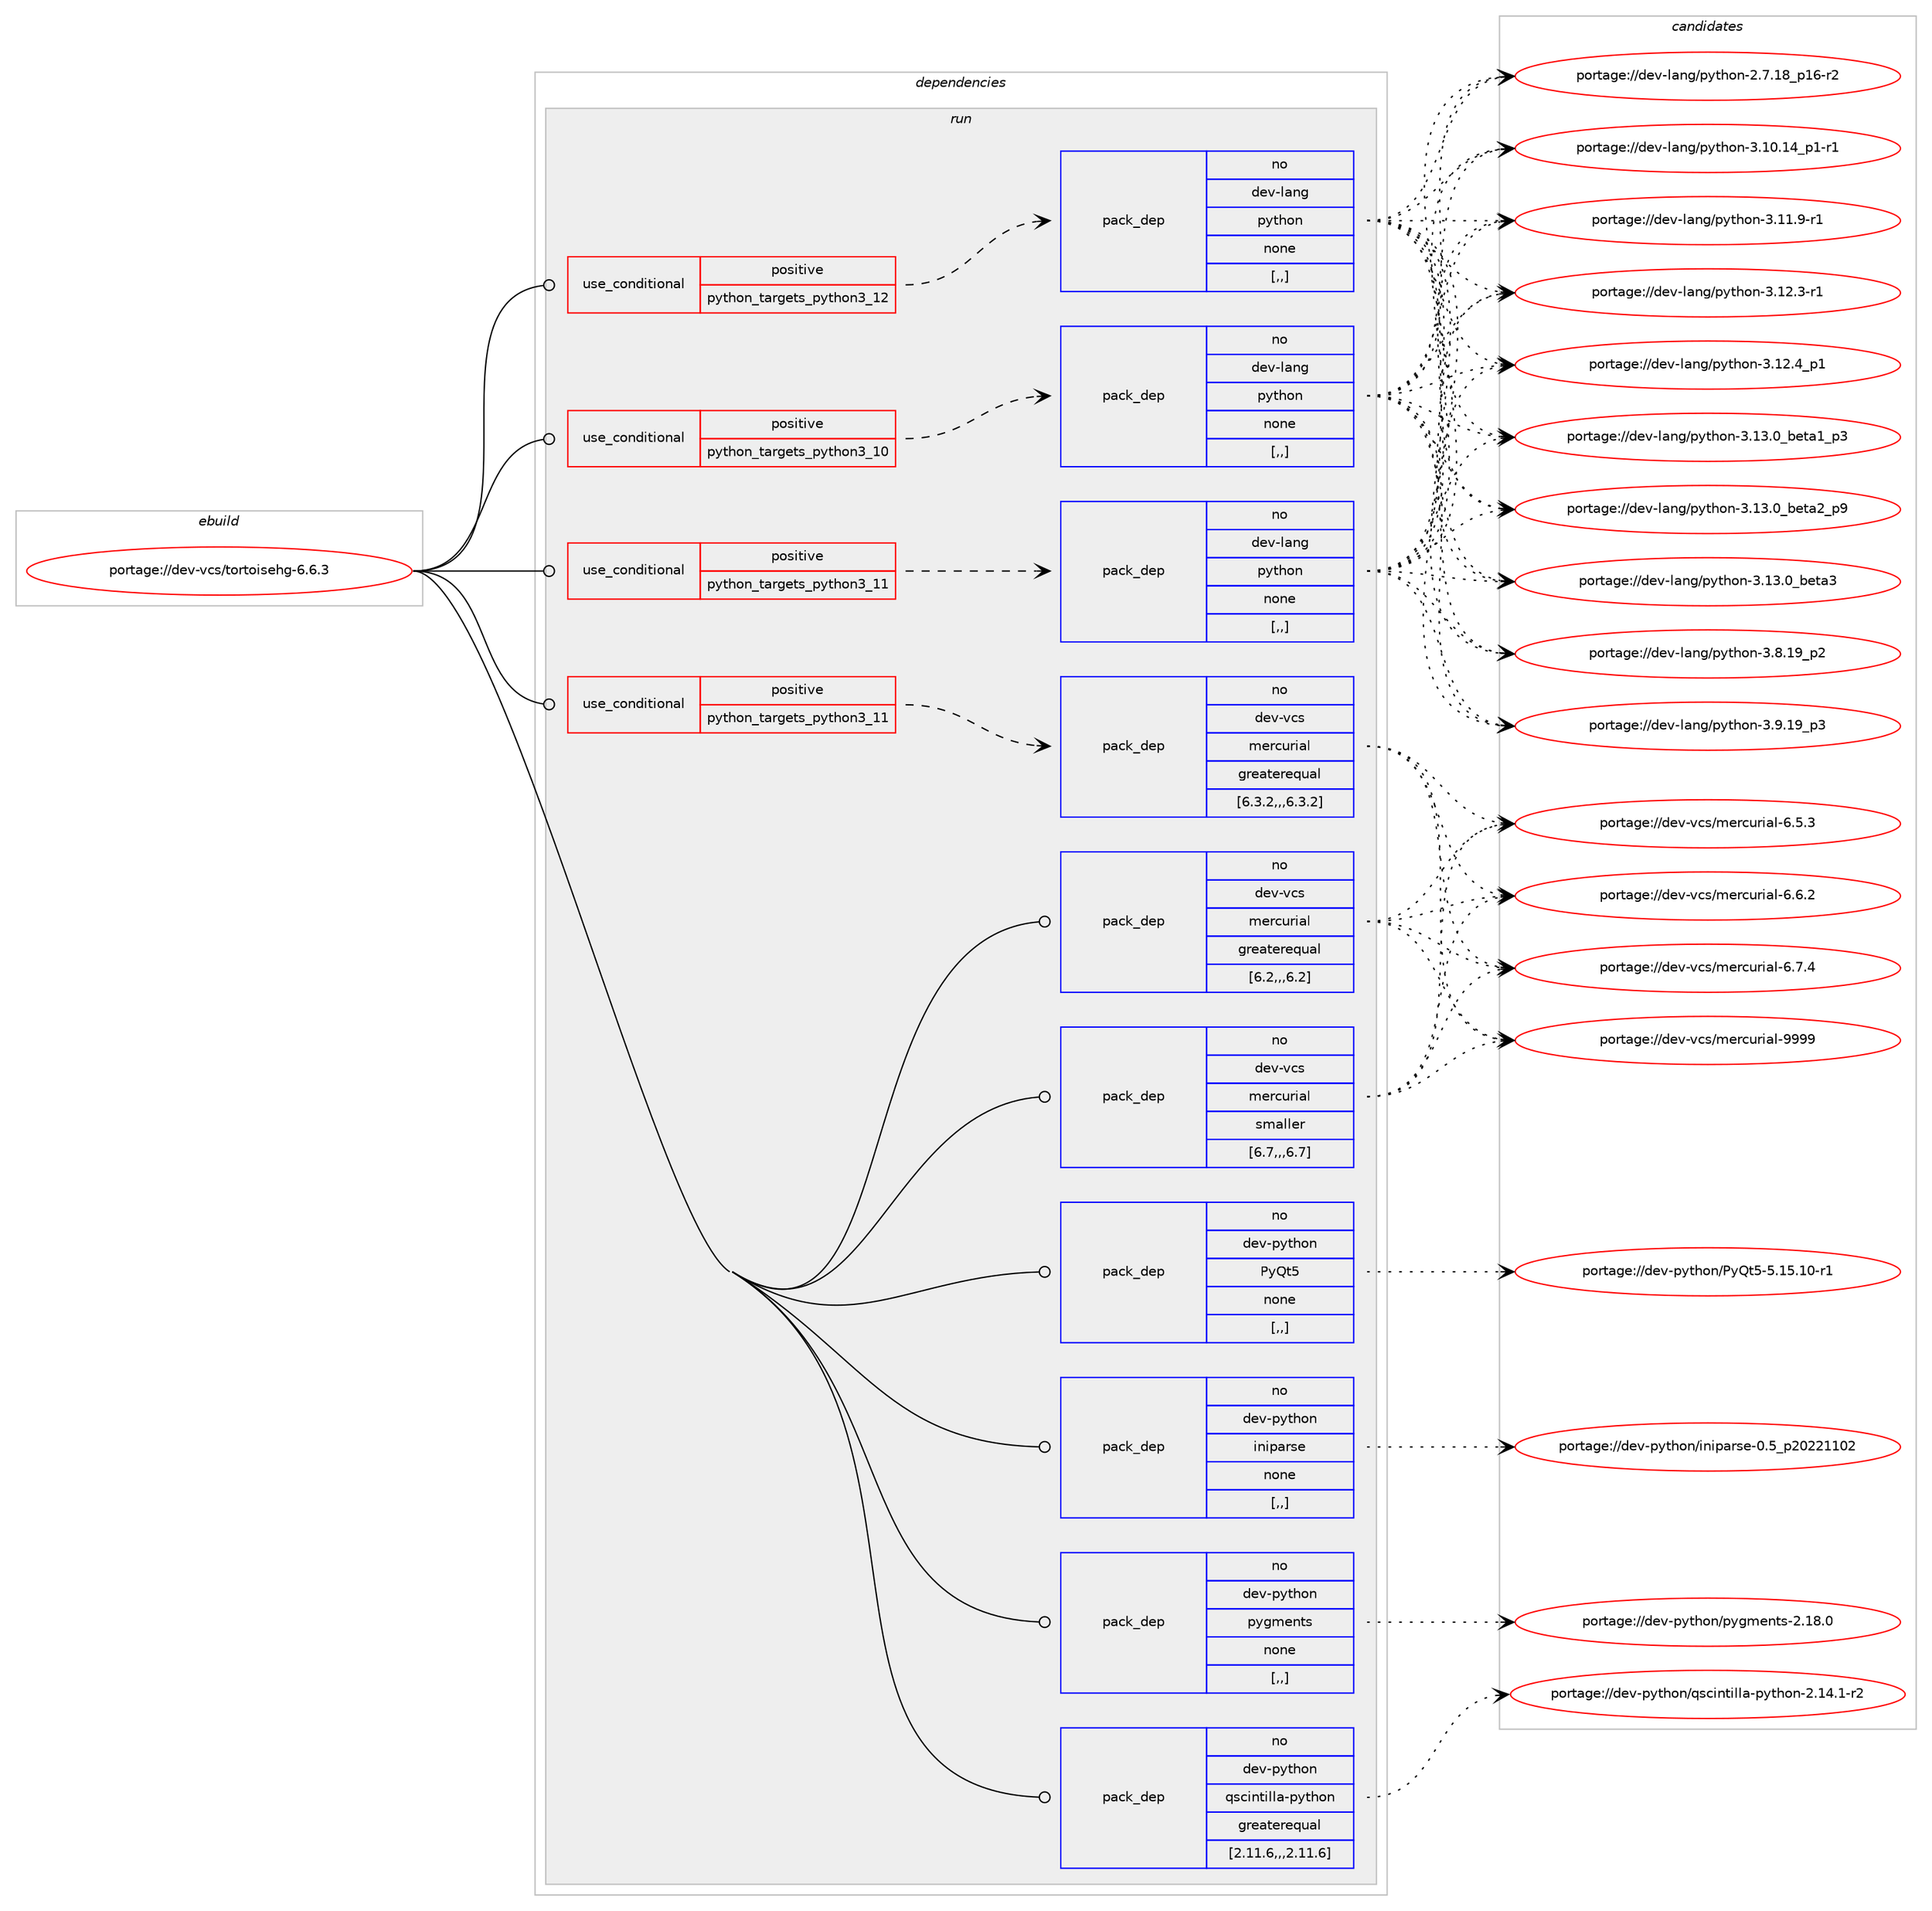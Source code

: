 digraph prolog {

# *************
# Graph options
# *************

newrank=true;
concentrate=true;
compound=true;
graph [rankdir=LR,fontname=Helvetica,fontsize=10,ranksep=1.5];#, ranksep=2.5, nodesep=0.2];
edge  [arrowhead=vee];
node  [fontname=Helvetica,fontsize=10];

# **********
# The ebuild
# **********

subgraph cluster_leftcol {
color=gray;
rank=same;
label=<<i>ebuild</i>>;
id [label="portage://dev-vcs/tortoisehg-6.6.3", color=red, width=4, href="../dev-vcs/tortoisehg-6.6.3.svg"];
}

# ****************
# The dependencies
# ****************

subgraph cluster_midcol {
color=gray;
label=<<i>dependencies</i>>;
subgraph cluster_compile {
fillcolor="#eeeeee";
style=filled;
label=<<i>compile</i>>;
}
subgraph cluster_compileandrun {
fillcolor="#eeeeee";
style=filled;
label=<<i>compile and run</i>>;
}
subgraph cluster_run {
fillcolor="#eeeeee";
style=filled;
label=<<i>run</i>>;
subgraph cond61280 {
dependency218842 [label=<<TABLE BORDER="0" CELLBORDER="1" CELLSPACING="0" CELLPADDING="4"><TR><TD ROWSPAN="3" CELLPADDING="10">use_conditional</TD></TR><TR><TD>positive</TD></TR><TR><TD>python_targets_python3_10</TD></TR></TABLE>>, shape=none, color=red];
subgraph pack156108 {
dependency218843 [label=<<TABLE BORDER="0" CELLBORDER="1" CELLSPACING="0" CELLPADDING="4" WIDTH="220"><TR><TD ROWSPAN="6" CELLPADDING="30">pack_dep</TD></TR><TR><TD WIDTH="110">no</TD></TR><TR><TD>dev-lang</TD></TR><TR><TD>python</TD></TR><TR><TD>none</TD></TR><TR><TD>[,,]</TD></TR></TABLE>>, shape=none, color=blue];
}
dependency218842:e -> dependency218843:w [weight=20,style="dashed",arrowhead="vee"];
}
id:e -> dependency218842:w [weight=20,style="solid",arrowhead="odot"];
subgraph cond61281 {
dependency218844 [label=<<TABLE BORDER="0" CELLBORDER="1" CELLSPACING="0" CELLPADDING="4"><TR><TD ROWSPAN="3" CELLPADDING="10">use_conditional</TD></TR><TR><TD>positive</TD></TR><TR><TD>python_targets_python3_11</TD></TR></TABLE>>, shape=none, color=red];
subgraph pack156109 {
dependency218845 [label=<<TABLE BORDER="0" CELLBORDER="1" CELLSPACING="0" CELLPADDING="4" WIDTH="220"><TR><TD ROWSPAN="6" CELLPADDING="30">pack_dep</TD></TR><TR><TD WIDTH="110">no</TD></TR><TR><TD>dev-lang</TD></TR><TR><TD>python</TD></TR><TR><TD>none</TD></TR><TR><TD>[,,]</TD></TR></TABLE>>, shape=none, color=blue];
}
dependency218844:e -> dependency218845:w [weight=20,style="dashed",arrowhead="vee"];
}
id:e -> dependency218844:w [weight=20,style="solid",arrowhead="odot"];
subgraph cond61282 {
dependency218846 [label=<<TABLE BORDER="0" CELLBORDER="1" CELLSPACING="0" CELLPADDING="4"><TR><TD ROWSPAN="3" CELLPADDING="10">use_conditional</TD></TR><TR><TD>positive</TD></TR><TR><TD>python_targets_python3_11</TD></TR></TABLE>>, shape=none, color=red];
subgraph pack156110 {
dependency218847 [label=<<TABLE BORDER="0" CELLBORDER="1" CELLSPACING="0" CELLPADDING="4" WIDTH="220"><TR><TD ROWSPAN="6" CELLPADDING="30">pack_dep</TD></TR><TR><TD WIDTH="110">no</TD></TR><TR><TD>dev-vcs</TD></TR><TR><TD>mercurial</TD></TR><TR><TD>greaterequal</TD></TR><TR><TD>[6.3.2,,,6.3.2]</TD></TR></TABLE>>, shape=none, color=blue];
}
dependency218846:e -> dependency218847:w [weight=20,style="dashed",arrowhead="vee"];
}
id:e -> dependency218846:w [weight=20,style="solid",arrowhead="odot"];
subgraph cond61283 {
dependency218848 [label=<<TABLE BORDER="0" CELLBORDER="1" CELLSPACING="0" CELLPADDING="4"><TR><TD ROWSPAN="3" CELLPADDING="10">use_conditional</TD></TR><TR><TD>positive</TD></TR><TR><TD>python_targets_python3_12</TD></TR></TABLE>>, shape=none, color=red];
subgraph pack156111 {
dependency218849 [label=<<TABLE BORDER="0" CELLBORDER="1" CELLSPACING="0" CELLPADDING="4" WIDTH="220"><TR><TD ROWSPAN="6" CELLPADDING="30">pack_dep</TD></TR><TR><TD WIDTH="110">no</TD></TR><TR><TD>dev-lang</TD></TR><TR><TD>python</TD></TR><TR><TD>none</TD></TR><TR><TD>[,,]</TD></TR></TABLE>>, shape=none, color=blue];
}
dependency218848:e -> dependency218849:w [weight=20,style="dashed",arrowhead="vee"];
}
id:e -> dependency218848:w [weight=20,style="solid",arrowhead="odot"];
subgraph pack156112 {
dependency218850 [label=<<TABLE BORDER="0" CELLBORDER="1" CELLSPACING="0" CELLPADDING="4" WIDTH="220"><TR><TD ROWSPAN="6" CELLPADDING="30">pack_dep</TD></TR><TR><TD WIDTH="110">no</TD></TR><TR><TD>dev-python</TD></TR><TR><TD>PyQt5</TD></TR><TR><TD>none</TD></TR><TR><TD>[,,]</TD></TR></TABLE>>, shape=none, color=blue];
}
id:e -> dependency218850:w [weight=20,style="solid",arrowhead="odot"];
subgraph pack156113 {
dependency218851 [label=<<TABLE BORDER="0" CELLBORDER="1" CELLSPACING="0" CELLPADDING="4" WIDTH="220"><TR><TD ROWSPAN="6" CELLPADDING="30">pack_dep</TD></TR><TR><TD WIDTH="110">no</TD></TR><TR><TD>dev-python</TD></TR><TR><TD>iniparse</TD></TR><TR><TD>none</TD></TR><TR><TD>[,,]</TD></TR></TABLE>>, shape=none, color=blue];
}
id:e -> dependency218851:w [weight=20,style="solid",arrowhead="odot"];
subgraph pack156114 {
dependency218852 [label=<<TABLE BORDER="0" CELLBORDER="1" CELLSPACING="0" CELLPADDING="4" WIDTH="220"><TR><TD ROWSPAN="6" CELLPADDING="30">pack_dep</TD></TR><TR><TD WIDTH="110">no</TD></TR><TR><TD>dev-python</TD></TR><TR><TD>pygments</TD></TR><TR><TD>none</TD></TR><TR><TD>[,,]</TD></TR></TABLE>>, shape=none, color=blue];
}
id:e -> dependency218852:w [weight=20,style="solid",arrowhead="odot"];
subgraph pack156115 {
dependency218853 [label=<<TABLE BORDER="0" CELLBORDER="1" CELLSPACING="0" CELLPADDING="4" WIDTH="220"><TR><TD ROWSPAN="6" CELLPADDING="30">pack_dep</TD></TR><TR><TD WIDTH="110">no</TD></TR><TR><TD>dev-python</TD></TR><TR><TD>qscintilla-python</TD></TR><TR><TD>greaterequal</TD></TR><TR><TD>[2.11.6,,,2.11.6]</TD></TR></TABLE>>, shape=none, color=blue];
}
id:e -> dependency218853:w [weight=20,style="solid",arrowhead="odot"];
subgraph pack156116 {
dependency218854 [label=<<TABLE BORDER="0" CELLBORDER="1" CELLSPACING="0" CELLPADDING="4" WIDTH="220"><TR><TD ROWSPAN="6" CELLPADDING="30">pack_dep</TD></TR><TR><TD WIDTH="110">no</TD></TR><TR><TD>dev-vcs</TD></TR><TR><TD>mercurial</TD></TR><TR><TD>greaterequal</TD></TR><TR><TD>[6.2,,,6.2]</TD></TR></TABLE>>, shape=none, color=blue];
}
id:e -> dependency218854:w [weight=20,style="solid",arrowhead="odot"];
subgraph pack156117 {
dependency218855 [label=<<TABLE BORDER="0" CELLBORDER="1" CELLSPACING="0" CELLPADDING="4" WIDTH="220"><TR><TD ROWSPAN="6" CELLPADDING="30">pack_dep</TD></TR><TR><TD WIDTH="110">no</TD></TR><TR><TD>dev-vcs</TD></TR><TR><TD>mercurial</TD></TR><TR><TD>smaller</TD></TR><TR><TD>[6.7,,,6.7]</TD></TR></TABLE>>, shape=none, color=blue];
}
id:e -> dependency218855:w [weight=20,style="solid",arrowhead="odot"];
}
}

# **************
# The candidates
# **************

subgraph cluster_choices {
rank=same;
color=gray;
label=<<i>candidates</i>>;

subgraph choice156108 {
color=black;
nodesep=1;
choice100101118451089711010347112121116104111110455046554649569511249544511450 [label="portage://dev-lang/python-2.7.18_p16-r2", color=red, width=4,href="../dev-lang/python-2.7.18_p16-r2.svg"];
choice100101118451089711010347112121116104111110455146494846495295112494511449 [label="portage://dev-lang/python-3.10.14_p1-r1", color=red, width=4,href="../dev-lang/python-3.10.14_p1-r1.svg"];
choice100101118451089711010347112121116104111110455146494946574511449 [label="portage://dev-lang/python-3.11.9-r1", color=red, width=4,href="../dev-lang/python-3.11.9-r1.svg"];
choice100101118451089711010347112121116104111110455146495046514511449 [label="portage://dev-lang/python-3.12.3-r1", color=red, width=4,href="../dev-lang/python-3.12.3-r1.svg"];
choice100101118451089711010347112121116104111110455146495046529511249 [label="portage://dev-lang/python-3.12.4_p1", color=red, width=4,href="../dev-lang/python-3.12.4_p1.svg"];
choice10010111845108971101034711212111610411111045514649514648959810111697499511251 [label="portage://dev-lang/python-3.13.0_beta1_p3", color=red, width=4,href="../dev-lang/python-3.13.0_beta1_p3.svg"];
choice10010111845108971101034711212111610411111045514649514648959810111697509511257 [label="portage://dev-lang/python-3.13.0_beta2_p9", color=red, width=4,href="../dev-lang/python-3.13.0_beta2_p9.svg"];
choice1001011184510897110103471121211161041111104551464951464895981011169751 [label="portage://dev-lang/python-3.13.0_beta3", color=red, width=4,href="../dev-lang/python-3.13.0_beta3.svg"];
choice100101118451089711010347112121116104111110455146564649579511250 [label="portage://dev-lang/python-3.8.19_p2", color=red, width=4,href="../dev-lang/python-3.8.19_p2.svg"];
choice100101118451089711010347112121116104111110455146574649579511251 [label="portage://dev-lang/python-3.9.19_p3", color=red, width=4,href="../dev-lang/python-3.9.19_p3.svg"];
dependency218843:e -> choice100101118451089711010347112121116104111110455046554649569511249544511450:w [style=dotted,weight="100"];
dependency218843:e -> choice100101118451089711010347112121116104111110455146494846495295112494511449:w [style=dotted,weight="100"];
dependency218843:e -> choice100101118451089711010347112121116104111110455146494946574511449:w [style=dotted,weight="100"];
dependency218843:e -> choice100101118451089711010347112121116104111110455146495046514511449:w [style=dotted,weight="100"];
dependency218843:e -> choice100101118451089711010347112121116104111110455146495046529511249:w [style=dotted,weight="100"];
dependency218843:e -> choice10010111845108971101034711212111610411111045514649514648959810111697499511251:w [style=dotted,weight="100"];
dependency218843:e -> choice10010111845108971101034711212111610411111045514649514648959810111697509511257:w [style=dotted,weight="100"];
dependency218843:e -> choice1001011184510897110103471121211161041111104551464951464895981011169751:w [style=dotted,weight="100"];
dependency218843:e -> choice100101118451089711010347112121116104111110455146564649579511250:w [style=dotted,weight="100"];
dependency218843:e -> choice100101118451089711010347112121116104111110455146574649579511251:w [style=dotted,weight="100"];
}
subgraph choice156109 {
color=black;
nodesep=1;
choice100101118451089711010347112121116104111110455046554649569511249544511450 [label="portage://dev-lang/python-2.7.18_p16-r2", color=red, width=4,href="../dev-lang/python-2.7.18_p16-r2.svg"];
choice100101118451089711010347112121116104111110455146494846495295112494511449 [label="portage://dev-lang/python-3.10.14_p1-r1", color=red, width=4,href="../dev-lang/python-3.10.14_p1-r1.svg"];
choice100101118451089711010347112121116104111110455146494946574511449 [label="portage://dev-lang/python-3.11.9-r1", color=red, width=4,href="../dev-lang/python-3.11.9-r1.svg"];
choice100101118451089711010347112121116104111110455146495046514511449 [label="portage://dev-lang/python-3.12.3-r1", color=red, width=4,href="../dev-lang/python-3.12.3-r1.svg"];
choice100101118451089711010347112121116104111110455146495046529511249 [label="portage://dev-lang/python-3.12.4_p1", color=red, width=4,href="../dev-lang/python-3.12.4_p1.svg"];
choice10010111845108971101034711212111610411111045514649514648959810111697499511251 [label="portage://dev-lang/python-3.13.0_beta1_p3", color=red, width=4,href="../dev-lang/python-3.13.0_beta1_p3.svg"];
choice10010111845108971101034711212111610411111045514649514648959810111697509511257 [label="portage://dev-lang/python-3.13.0_beta2_p9", color=red, width=4,href="../dev-lang/python-3.13.0_beta2_p9.svg"];
choice1001011184510897110103471121211161041111104551464951464895981011169751 [label="portage://dev-lang/python-3.13.0_beta3", color=red, width=4,href="../dev-lang/python-3.13.0_beta3.svg"];
choice100101118451089711010347112121116104111110455146564649579511250 [label="portage://dev-lang/python-3.8.19_p2", color=red, width=4,href="../dev-lang/python-3.8.19_p2.svg"];
choice100101118451089711010347112121116104111110455146574649579511251 [label="portage://dev-lang/python-3.9.19_p3", color=red, width=4,href="../dev-lang/python-3.9.19_p3.svg"];
dependency218845:e -> choice100101118451089711010347112121116104111110455046554649569511249544511450:w [style=dotted,weight="100"];
dependency218845:e -> choice100101118451089711010347112121116104111110455146494846495295112494511449:w [style=dotted,weight="100"];
dependency218845:e -> choice100101118451089711010347112121116104111110455146494946574511449:w [style=dotted,weight="100"];
dependency218845:e -> choice100101118451089711010347112121116104111110455146495046514511449:w [style=dotted,weight="100"];
dependency218845:e -> choice100101118451089711010347112121116104111110455146495046529511249:w [style=dotted,weight="100"];
dependency218845:e -> choice10010111845108971101034711212111610411111045514649514648959810111697499511251:w [style=dotted,weight="100"];
dependency218845:e -> choice10010111845108971101034711212111610411111045514649514648959810111697509511257:w [style=dotted,weight="100"];
dependency218845:e -> choice1001011184510897110103471121211161041111104551464951464895981011169751:w [style=dotted,weight="100"];
dependency218845:e -> choice100101118451089711010347112121116104111110455146564649579511250:w [style=dotted,weight="100"];
dependency218845:e -> choice100101118451089711010347112121116104111110455146574649579511251:w [style=dotted,weight="100"];
}
subgraph choice156110 {
color=black;
nodesep=1;
choice1001011184511899115471091011149911711410597108455446534651 [label="portage://dev-vcs/mercurial-6.5.3", color=red, width=4,href="../dev-vcs/mercurial-6.5.3.svg"];
choice1001011184511899115471091011149911711410597108455446544650 [label="portage://dev-vcs/mercurial-6.6.2", color=red, width=4,href="../dev-vcs/mercurial-6.6.2.svg"];
choice1001011184511899115471091011149911711410597108455446554652 [label="portage://dev-vcs/mercurial-6.7.4", color=red, width=4,href="../dev-vcs/mercurial-6.7.4.svg"];
choice10010111845118991154710910111499117114105971084557575757 [label="portage://dev-vcs/mercurial-9999", color=red, width=4,href="../dev-vcs/mercurial-9999.svg"];
dependency218847:e -> choice1001011184511899115471091011149911711410597108455446534651:w [style=dotted,weight="100"];
dependency218847:e -> choice1001011184511899115471091011149911711410597108455446544650:w [style=dotted,weight="100"];
dependency218847:e -> choice1001011184511899115471091011149911711410597108455446554652:w [style=dotted,weight="100"];
dependency218847:e -> choice10010111845118991154710910111499117114105971084557575757:w [style=dotted,weight="100"];
}
subgraph choice156111 {
color=black;
nodesep=1;
choice100101118451089711010347112121116104111110455046554649569511249544511450 [label="portage://dev-lang/python-2.7.18_p16-r2", color=red, width=4,href="../dev-lang/python-2.7.18_p16-r2.svg"];
choice100101118451089711010347112121116104111110455146494846495295112494511449 [label="portage://dev-lang/python-3.10.14_p1-r1", color=red, width=4,href="../dev-lang/python-3.10.14_p1-r1.svg"];
choice100101118451089711010347112121116104111110455146494946574511449 [label="portage://dev-lang/python-3.11.9-r1", color=red, width=4,href="../dev-lang/python-3.11.9-r1.svg"];
choice100101118451089711010347112121116104111110455146495046514511449 [label="portage://dev-lang/python-3.12.3-r1", color=red, width=4,href="../dev-lang/python-3.12.3-r1.svg"];
choice100101118451089711010347112121116104111110455146495046529511249 [label="portage://dev-lang/python-3.12.4_p1", color=red, width=4,href="../dev-lang/python-3.12.4_p1.svg"];
choice10010111845108971101034711212111610411111045514649514648959810111697499511251 [label="portage://dev-lang/python-3.13.0_beta1_p3", color=red, width=4,href="../dev-lang/python-3.13.0_beta1_p3.svg"];
choice10010111845108971101034711212111610411111045514649514648959810111697509511257 [label="portage://dev-lang/python-3.13.0_beta2_p9", color=red, width=4,href="../dev-lang/python-3.13.0_beta2_p9.svg"];
choice1001011184510897110103471121211161041111104551464951464895981011169751 [label="portage://dev-lang/python-3.13.0_beta3", color=red, width=4,href="../dev-lang/python-3.13.0_beta3.svg"];
choice100101118451089711010347112121116104111110455146564649579511250 [label="portage://dev-lang/python-3.8.19_p2", color=red, width=4,href="../dev-lang/python-3.8.19_p2.svg"];
choice100101118451089711010347112121116104111110455146574649579511251 [label="portage://dev-lang/python-3.9.19_p3", color=red, width=4,href="../dev-lang/python-3.9.19_p3.svg"];
dependency218849:e -> choice100101118451089711010347112121116104111110455046554649569511249544511450:w [style=dotted,weight="100"];
dependency218849:e -> choice100101118451089711010347112121116104111110455146494846495295112494511449:w [style=dotted,weight="100"];
dependency218849:e -> choice100101118451089711010347112121116104111110455146494946574511449:w [style=dotted,weight="100"];
dependency218849:e -> choice100101118451089711010347112121116104111110455146495046514511449:w [style=dotted,weight="100"];
dependency218849:e -> choice100101118451089711010347112121116104111110455146495046529511249:w [style=dotted,weight="100"];
dependency218849:e -> choice10010111845108971101034711212111610411111045514649514648959810111697499511251:w [style=dotted,weight="100"];
dependency218849:e -> choice10010111845108971101034711212111610411111045514649514648959810111697509511257:w [style=dotted,weight="100"];
dependency218849:e -> choice1001011184510897110103471121211161041111104551464951464895981011169751:w [style=dotted,weight="100"];
dependency218849:e -> choice100101118451089711010347112121116104111110455146564649579511250:w [style=dotted,weight="100"];
dependency218849:e -> choice100101118451089711010347112121116104111110455146574649579511251:w [style=dotted,weight="100"];
}
subgraph choice156112 {
color=black;
nodesep=1;
choice100101118451121211161041111104780121811165345534649534649484511449 [label="portage://dev-python/PyQt5-5.15.10-r1", color=red, width=4,href="../dev-python/PyQt5-5.15.10-r1.svg"];
dependency218850:e -> choice100101118451121211161041111104780121811165345534649534649484511449:w [style=dotted,weight="100"];
}
subgraph choice156113 {
color=black;
nodesep=1;
choice10010111845112121116104111110471051101051129711411510145484653951125048505049494850 [label="portage://dev-python/iniparse-0.5_p20221102", color=red, width=4,href="../dev-python/iniparse-0.5_p20221102.svg"];
dependency218851:e -> choice10010111845112121116104111110471051101051129711411510145484653951125048505049494850:w [style=dotted,weight="100"];
}
subgraph choice156114 {
color=black;
nodesep=1;
choice100101118451121211161041111104711212110310910111011611545504649564648 [label="portage://dev-python/pygments-2.18.0", color=red, width=4,href="../dev-python/pygments-2.18.0.svg"];
dependency218852:e -> choice100101118451121211161041111104711212110310910111011611545504649564648:w [style=dotted,weight="100"];
}
subgraph choice156115 {
color=black;
nodesep=1;
choice1001011184511212111610411111047113115991051101161051081089745112121116104111110455046495246494511450 [label="portage://dev-python/qscintilla-python-2.14.1-r2", color=red, width=4,href="../dev-python/qscintilla-python-2.14.1-r2.svg"];
dependency218853:e -> choice1001011184511212111610411111047113115991051101161051081089745112121116104111110455046495246494511450:w [style=dotted,weight="100"];
}
subgraph choice156116 {
color=black;
nodesep=1;
choice1001011184511899115471091011149911711410597108455446534651 [label="portage://dev-vcs/mercurial-6.5.3", color=red, width=4,href="../dev-vcs/mercurial-6.5.3.svg"];
choice1001011184511899115471091011149911711410597108455446544650 [label="portage://dev-vcs/mercurial-6.6.2", color=red, width=4,href="../dev-vcs/mercurial-6.6.2.svg"];
choice1001011184511899115471091011149911711410597108455446554652 [label="portage://dev-vcs/mercurial-6.7.4", color=red, width=4,href="../dev-vcs/mercurial-6.7.4.svg"];
choice10010111845118991154710910111499117114105971084557575757 [label="portage://dev-vcs/mercurial-9999", color=red, width=4,href="../dev-vcs/mercurial-9999.svg"];
dependency218854:e -> choice1001011184511899115471091011149911711410597108455446534651:w [style=dotted,weight="100"];
dependency218854:e -> choice1001011184511899115471091011149911711410597108455446544650:w [style=dotted,weight="100"];
dependency218854:e -> choice1001011184511899115471091011149911711410597108455446554652:w [style=dotted,weight="100"];
dependency218854:e -> choice10010111845118991154710910111499117114105971084557575757:w [style=dotted,weight="100"];
}
subgraph choice156117 {
color=black;
nodesep=1;
choice1001011184511899115471091011149911711410597108455446534651 [label="portage://dev-vcs/mercurial-6.5.3", color=red, width=4,href="../dev-vcs/mercurial-6.5.3.svg"];
choice1001011184511899115471091011149911711410597108455446544650 [label="portage://dev-vcs/mercurial-6.6.2", color=red, width=4,href="../dev-vcs/mercurial-6.6.2.svg"];
choice1001011184511899115471091011149911711410597108455446554652 [label="portage://dev-vcs/mercurial-6.7.4", color=red, width=4,href="../dev-vcs/mercurial-6.7.4.svg"];
choice10010111845118991154710910111499117114105971084557575757 [label="portage://dev-vcs/mercurial-9999", color=red, width=4,href="../dev-vcs/mercurial-9999.svg"];
dependency218855:e -> choice1001011184511899115471091011149911711410597108455446534651:w [style=dotted,weight="100"];
dependency218855:e -> choice1001011184511899115471091011149911711410597108455446544650:w [style=dotted,weight="100"];
dependency218855:e -> choice1001011184511899115471091011149911711410597108455446554652:w [style=dotted,weight="100"];
dependency218855:e -> choice10010111845118991154710910111499117114105971084557575757:w [style=dotted,weight="100"];
}
}

}
